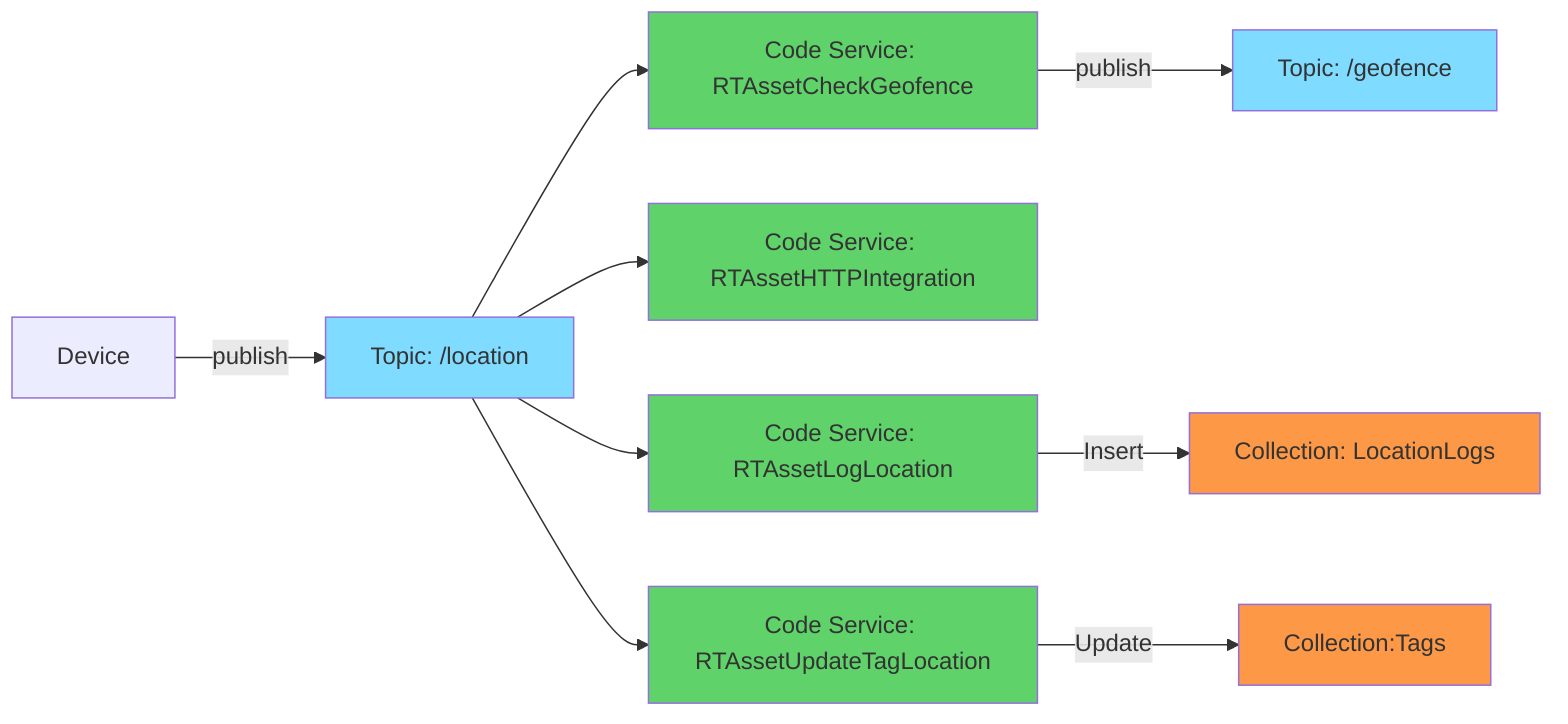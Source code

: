 graph LR;
	classDef Topic fill:#7FDBFF;
	classDef Collection fill:#fc9846;
	classDef CodeService fill:#5fd36a

    Device-->|publish|location[Topic: /location]
    location[Topic: /location]-->RTAssetCheckGeofence[Code Service: RTAssetCheckGeofence];
    RTAssetCheckGeofence-->|publish|geofence[Topic: /geofence]

    location[Topic: location]-->RTAssetHTTPIntegration[Code Service: RTAssetHTTPIntegration];

    location[Topic: /location]-->RTAssetLogLocation[Code Service: RTAssetLogLocation];
    RTAssetLogLocation-->|Insert|LocationLogs[Collection: LocationLogs]

    location[Topic: /location]-->RTAssetUpdateTagLocation[Code Service: RTAssetUpdateTagLocation];
    RTAssetUpdateTagLocation-->|Update|Tags[Collection:Tags]

    class location,geofence Topic
    class LocationLogs,Tags Collection
    class RTAssetCheckGeofence,RTAssetHTTPIntegration,RTAssetLogLocation,RTAssetUpdateTagLocation CodeService